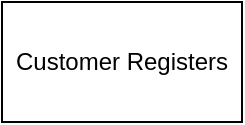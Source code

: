 <mxfile version="24.6.4" type="github">
  <diagram name="Page-1" id="feObIiHuZG-z9UPHWwq9">
    <mxGraphModel dx="1426" dy="1109" grid="0" gridSize="10" guides="1" tooltips="1" connect="1" arrows="1" fold="1" page="0" pageScale="1" pageWidth="4681" pageHeight="3300" math="0" shadow="0">
      <root>
        <mxCell id="0" />
        <mxCell id="1" parent="0" />
        <mxCell id="OTSjd6stFNC0OhueBVtR-1" value="Customer Registers" style="rounded=0;whiteSpace=wrap;html=1;" vertex="1" parent="1">
          <mxGeometry x="-252" y="-89" width="120" height="60" as="geometry" />
        </mxCell>
      </root>
    </mxGraphModel>
  </diagram>
</mxfile>
